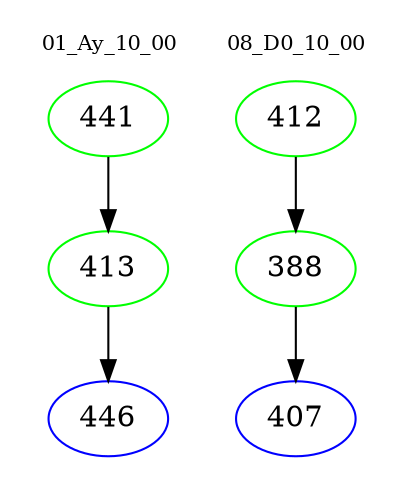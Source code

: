 digraph{
subgraph cluster_0 {
color = white
label = "01_Ay_10_00";
fontsize=10;
T0_441 [label="441", color="green"]
T0_441 -> T0_413 [color="black"]
T0_413 [label="413", color="green"]
T0_413 -> T0_446 [color="black"]
T0_446 [label="446", color="blue"]
}
subgraph cluster_1 {
color = white
label = "08_D0_10_00";
fontsize=10;
T1_412 [label="412", color="green"]
T1_412 -> T1_388 [color="black"]
T1_388 [label="388", color="green"]
T1_388 -> T1_407 [color="black"]
T1_407 [label="407", color="blue"]
}
}
